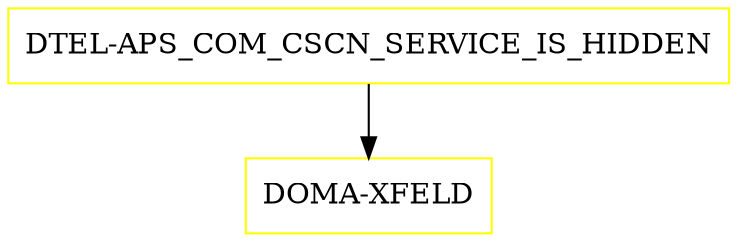 digraph G {
  "DTEL-APS_COM_CSCN_SERVICE_IS_HIDDEN" [shape=box,color=yellow];
  "DOMA-XFELD" [shape=box,color=yellow,URL="./DOMA_XFELD.html"];
  "DTEL-APS_COM_CSCN_SERVICE_IS_HIDDEN" -> "DOMA-XFELD";
}
